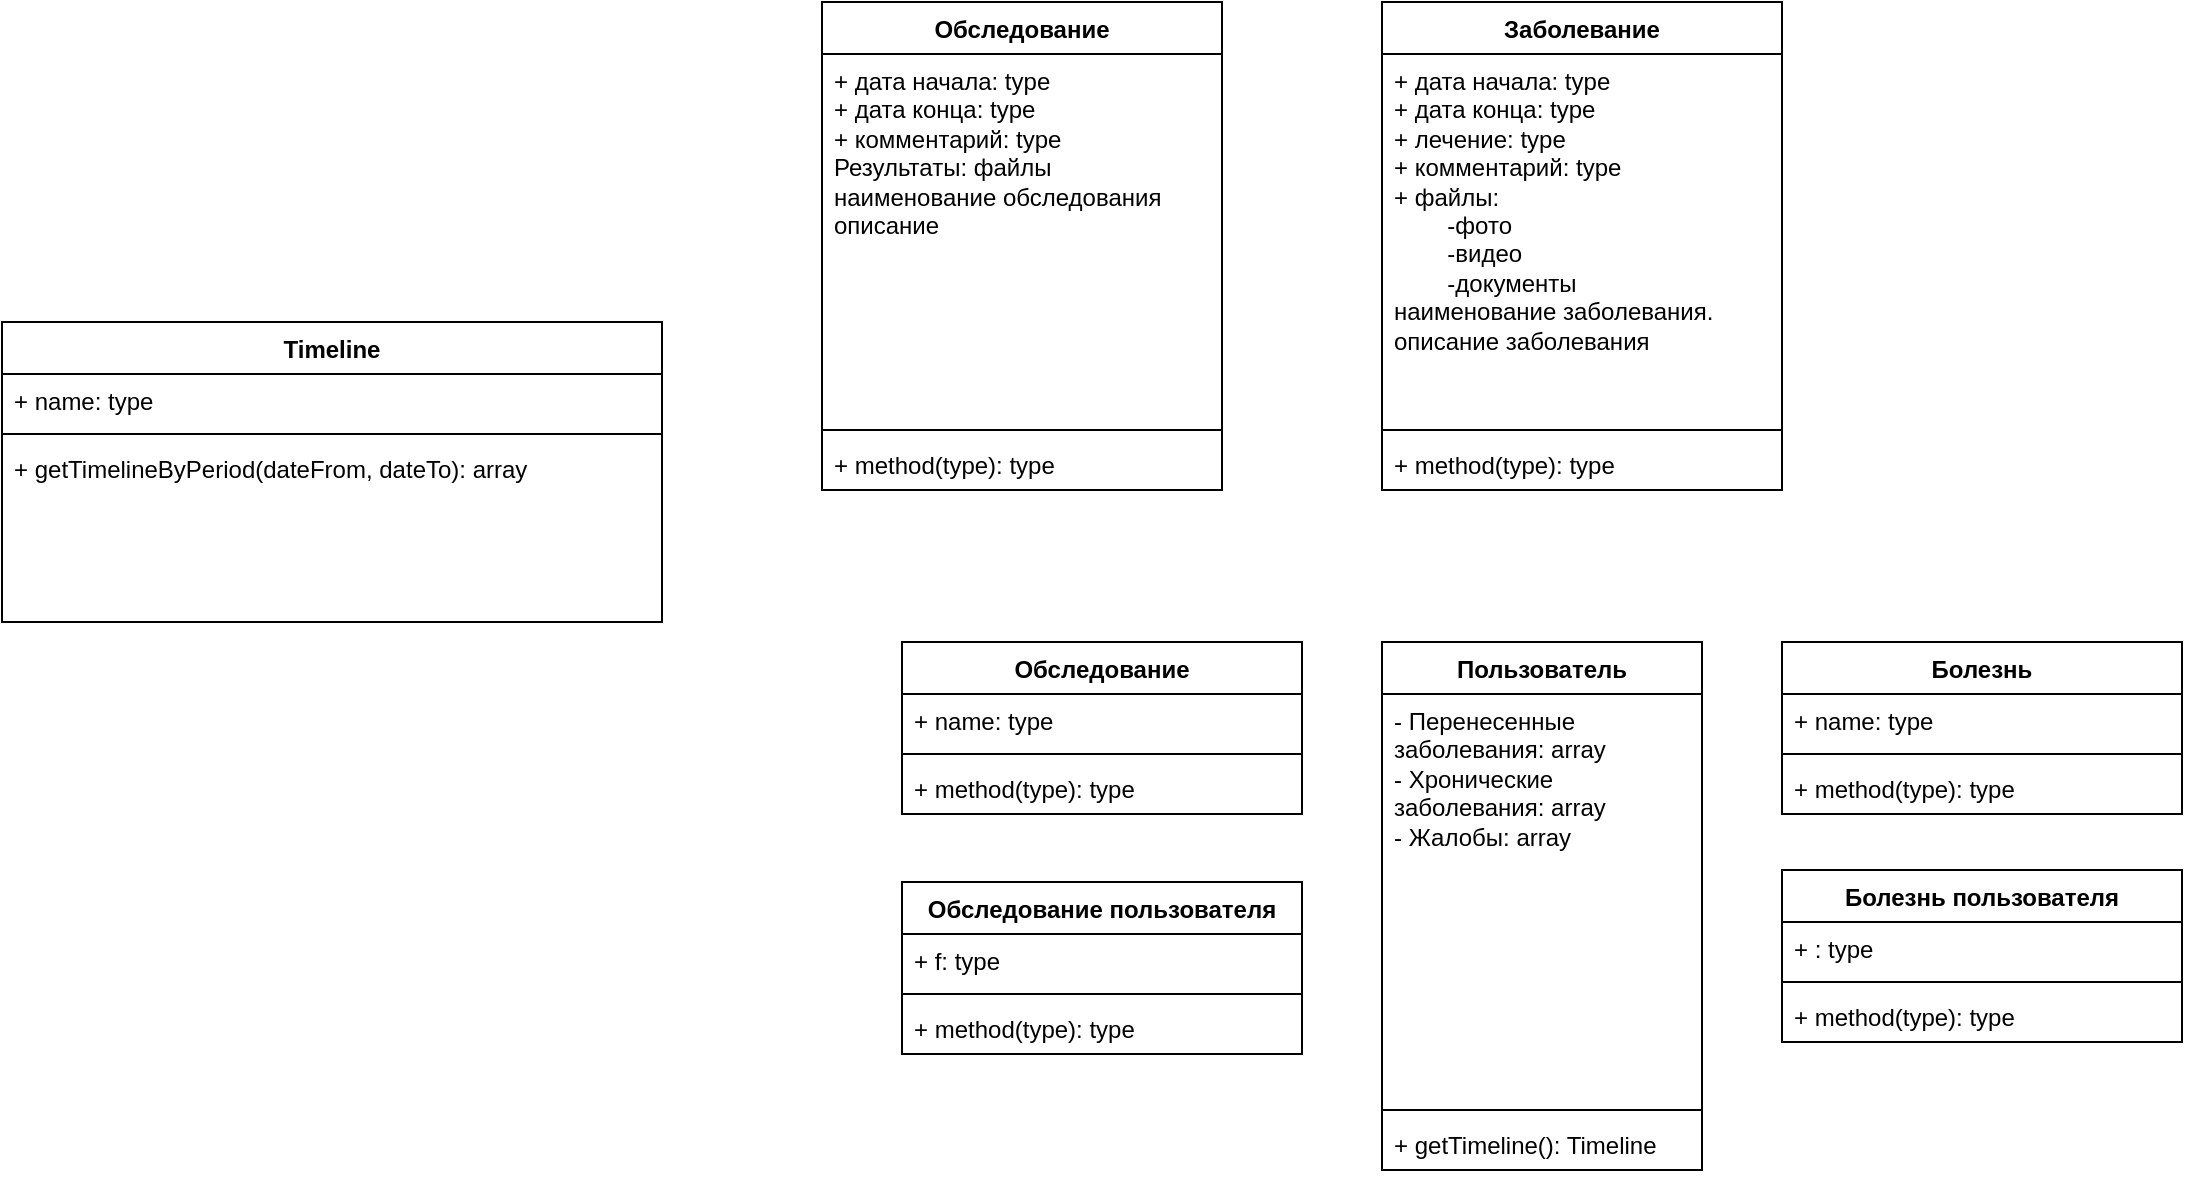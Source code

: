 <mxfile version="24.7.17">
  <diagram name="Страница — 1" id="gCf4T2A727R1GqW6-NLK">
    <mxGraphModel dx="2261" dy="2005" grid="1" gridSize="10" guides="1" tooltips="1" connect="1" arrows="1" fold="1" page="1" pageScale="1" pageWidth="827" pageHeight="1169" math="0" shadow="0">
      <root>
        <mxCell id="0" />
        <mxCell id="1" parent="0" />
        <mxCell id="ZnlN2ysBgOFyKLGvY9hp-13" value="Болезнь" style="swimlane;fontStyle=1;align=center;verticalAlign=top;childLayout=stackLayout;horizontal=1;startSize=26;horizontalStack=0;resizeParent=1;resizeParentMax=0;resizeLast=0;collapsible=1;marginBottom=0;whiteSpace=wrap;html=1;" parent="1" vertex="1">
          <mxGeometry x="560" y="200" width="200" height="86" as="geometry" />
        </mxCell>
        <mxCell id="ZnlN2ysBgOFyKLGvY9hp-14" value="+ name: type" style="text;strokeColor=none;fillColor=none;align=left;verticalAlign=top;spacingLeft=4;spacingRight=4;overflow=hidden;rotatable=0;points=[[0,0.5],[1,0.5]];portConstraint=eastwest;whiteSpace=wrap;html=1;" parent="ZnlN2ysBgOFyKLGvY9hp-13" vertex="1">
          <mxGeometry y="26" width="200" height="26" as="geometry" />
        </mxCell>
        <mxCell id="ZnlN2ysBgOFyKLGvY9hp-15" value="" style="line;strokeWidth=1;fillColor=none;align=left;verticalAlign=middle;spacingTop=-1;spacingLeft=3;spacingRight=3;rotatable=0;labelPosition=right;points=[];portConstraint=eastwest;strokeColor=inherit;" parent="ZnlN2ysBgOFyKLGvY9hp-13" vertex="1">
          <mxGeometry y="52" width="200" height="8" as="geometry" />
        </mxCell>
        <mxCell id="ZnlN2ysBgOFyKLGvY9hp-16" value="+ method(type): type" style="text;strokeColor=none;fillColor=none;align=left;verticalAlign=top;spacingLeft=4;spacingRight=4;overflow=hidden;rotatable=0;points=[[0,0.5],[1,0.5]];portConstraint=eastwest;whiteSpace=wrap;html=1;" parent="ZnlN2ysBgOFyKLGvY9hp-13" vertex="1">
          <mxGeometry y="60" width="200" height="26" as="geometry" />
        </mxCell>
        <mxCell id="ZnlN2ysBgOFyKLGvY9hp-17" value="Пользователь" style="swimlane;fontStyle=1;align=center;verticalAlign=top;childLayout=stackLayout;horizontal=1;startSize=26;horizontalStack=0;resizeParent=1;resizeParentMax=0;resizeLast=0;collapsible=1;marginBottom=0;whiteSpace=wrap;html=1;" parent="1" vertex="1">
          <mxGeometry x="360" y="200" width="160" height="264" as="geometry" />
        </mxCell>
        <mxCell id="ZnlN2ysBgOFyKLGvY9hp-18" value="- Перенесенные заболевания: array&lt;div&gt;- Хронические заболевания: array&lt;br&gt;&lt;/div&gt;&lt;div&gt;- Жалобы: array&lt;br&gt;&lt;/div&gt;" style="text;strokeColor=none;fillColor=none;align=left;verticalAlign=top;spacingLeft=4;spacingRight=4;overflow=hidden;rotatable=0;points=[[0,0.5],[1,0.5]];portConstraint=eastwest;whiteSpace=wrap;html=1;" parent="ZnlN2ysBgOFyKLGvY9hp-17" vertex="1">
          <mxGeometry y="26" width="160" height="204" as="geometry" />
        </mxCell>
        <mxCell id="ZnlN2ysBgOFyKLGvY9hp-19" value="" style="line;strokeWidth=1;fillColor=none;align=left;verticalAlign=middle;spacingTop=-1;spacingLeft=3;spacingRight=3;rotatable=0;labelPosition=right;points=[];portConstraint=eastwest;strokeColor=inherit;" parent="ZnlN2ysBgOFyKLGvY9hp-17" vertex="1">
          <mxGeometry y="230" width="160" height="8" as="geometry" />
        </mxCell>
        <mxCell id="ZnlN2ysBgOFyKLGvY9hp-20" value="+ getTimeline(): Timeline" style="text;strokeColor=none;fillColor=none;align=left;verticalAlign=top;spacingLeft=4;spacingRight=4;overflow=hidden;rotatable=0;points=[[0,0.5],[1,0.5]];portConstraint=eastwest;whiteSpace=wrap;html=1;" parent="ZnlN2ysBgOFyKLGvY9hp-17" vertex="1">
          <mxGeometry y="238" width="160" height="26" as="geometry" />
        </mxCell>
        <mxCell id="ZnlN2ysBgOFyKLGvY9hp-21" value="Обследование" style="swimlane;fontStyle=1;align=center;verticalAlign=top;childLayout=stackLayout;horizontal=1;startSize=26;horizontalStack=0;resizeParent=1;resizeParentMax=0;resizeLast=0;collapsible=1;marginBottom=0;whiteSpace=wrap;html=1;" parent="1" vertex="1">
          <mxGeometry x="120" y="200" width="200" height="86" as="geometry" />
        </mxCell>
        <mxCell id="ZnlN2ysBgOFyKLGvY9hp-22" value="+ name: type" style="text;strokeColor=none;fillColor=none;align=left;verticalAlign=top;spacingLeft=4;spacingRight=4;overflow=hidden;rotatable=0;points=[[0,0.5],[1,0.5]];portConstraint=eastwest;whiteSpace=wrap;html=1;" parent="ZnlN2ysBgOFyKLGvY9hp-21" vertex="1">
          <mxGeometry y="26" width="200" height="26" as="geometry" />
        </mxCell>
        <mxCell id="ZnlN2ysBgOFyKLGvY9hp-23" value="" style="line;strokeWidth=1;fillColor=none;align=left;verticalAlign=middle;spacingTop=-1;spacingLeft=3;spacingRight=3;rotatable=0;labelPosition=right;points=[];portConstraint=eastwest;strokeColor=inherit;" parent="ZnlN2ysBgOFyKLGvY9hp-21" vertex="1">
          <mxGeometry y="52" width="200" height="8" as="geometry" />
        </mxCell>
        <mxCell id="ZnlN2ysBgOFyKLGvY9hp-24" value="+ method(type): type" style="text;strokeColor=none;fillColor=none;align=left;verticalAlign=top;spacingLeft=4;spacingRight=4;overflow=hidden;rotatable=0;points=[[0,0.5],[1,0.5]];portConstraint=eastwest;whiteSpace=wrap;html=1;" parent="ZnlN2ysBgOFyKLGvY9hp-21" vertex="1">
          <mxGeometry y="60" width="200" height="26" as="geometry" />
        </mxCell>
        <mxCell id="ZnlN2ysBgOFyKLGvY9hp-25" value="Timeline" style="swimlane;fontStyle=1;align=center;verticalAlign=top;childLayout=stackLayout;horizontal=1;startSize=26;horizontalStack=0;resizeParent=1;resizeParentMax=0;resizeLast=0;collapsible=1;marginBottom=0;whiteSpace=wrap;html=1;" parent="1" vertex="1">
          <mxGeometry x="-330" y="40" width="330" height="150" as="geometry" />
        </mxCell>
        <mxCell id="ZnlN2ysBgOFyKLGvY9hp-26" value="+ name: type" style="text;strokeColor=none;fillColor=none;align=left;verticalAlign=top;spacingLeft=4;spacingRight=4;overflow=hidden;rotatable=0;points=[[0,0.5],[1,0.5]];portConstraint=eastwest;whiteSpace=wrap;html=1;" parent="ZnlN2ysBgOFyKLGvY9hp-25" vertex="1">
          <mxGeometry y="26" width="330" height="26" as="geometry" />
        </mxCell>
        <mxCell id="ZnlN2ysBgOFyKLGvY9hp-27" value="" style="line;strokeWidth=1;fillColor=none;align=left;verticalAlign=middle;spacingTop=-1;spacingLeft=3;spacingRight=3;rotatable=0;labelPosition=right;points=[];portConstraint=eastwest;strokeColor=inherit;" parent="ZnlN2ysBgOFyKLGvY9hp-25" vertex="1">
          <mxGeometry y="52" width="330" height="8" as="geometry" />
        </mxCell>
        <mxCell id="ZnlN2ysBgOFyKLGvY9hp-28" value="+ getTimelineByPeriod(dateFrom, dateTo): array" style="text;strokeColor=none;fillColor=none;align=left;verticalAlign=top;spacingLeft=4;spacingRight=4;overflow=hidden;rotatable=0;points=[[0,0.5],[1,0.5]];portConstraint=eastwest;whiteSpace=wrap;html=1;" parent="ZnlN2ysBgOFyKLGvY9hp-25" vertex="1">
          <mxGeometry y="60" width="330" height="90" as="geometry" />
        </mxCell>
        <mxCell id="ZnlN2ysBgOFyKLGvY9hp-29" value="Болезнь пользователя" style="swimlane;fontStyle=1;align=center;verticalAlign=top;childLayout=stackLayout;horizontal=1;startSize=26;horizontalStack=0;resizeParent=1;resizeParentMax=0;resizeLast=0;collapsible=1;marginBottom=0;whiteSpace=wrap;html=1;" parent="1" vertex="1">
          <mxGeometry x="560" y="314" width="200" height="86" as="geometry" />
        </mxCell>
        <mxCell id="ZnlN2ysBgOFyKLGvY9hp-30" value="+ : type" style="text;strokeColor=none;fillColor=none;align=left;verticalAlign=top;spacingLeft=4;spacingRight=4;overflow=hidden;rotatable=0;points=[[0,0.5],[1,0.5]];portConstraint=eastwest;whiteSpace=wrap;html=1;" parent="ZnlN2ysBgOFyKLGvY9hp-29" vertex="1">
          <mxGeometry y="26" width="200" height="26" as="geometry" />
        </mxCell>
        <mxCell id="ZnlN2ysBgOFyKLGvY9hp-31" value="" style="line;strokeWidth=1;fillColor=none;align=left;verticalAlign=middle;spacingTop=-1;spacingLeft=3;spacingRight=3;rotatable=0;labelPosition=right;points=[];portConstraint=eastwest;strokeColor=inherit;" parent="ZnlN2ysBgOFyKLGvY9hp-29" vertex="1">
          <mxGeometry y="52" width="200" height="8" as="geometry" />
        </mxCell>
        <mxCell id="ZnlN2ysBgOFyKLGvY9hp-32" value="+ method(type): type" style="text;strokeColor=none;fillColor=none;align=left;verticalAlign=top;spacingLeft=4;spacingRight=4;overflow=hidden;rotatable=0;points=[[0,0.5],[1,0.5]];portConstraint=eastwest;whiteSpace=wrap;html=1;" parent="ZnlN2ysBgOFyKLGvY9hp-29" vertex="1">
          <mxGeometry y="60" width="200" height="26" as="geometry" />
        </mxCell>
        <mxCell id="ZnlN2ysBgOFyKLGvY9hp-33" value="Обследование пользователя" style="swimlane;fontStyle=1;align=center;verticalAlign=top;childLayout=stackLayout;horizontal=1;startSize=26;horizontalStack=0;resizeParent=1;resizeParentMax=0;resizeLast=0;collapsible=1;marginBottom=0;whiteSpace=wrap;html=1;" parent="1" vertex="1">
          <mxGeometry x="120" y="320" width="200" height="86" as="geometry" />
        </mxCell>
        <mxCell id="ZnlN2ysBgOFyKLGvY9hp-34" value="+ f: type" style="text;strokeColor=none;fillColor=none;align=left;verticalAlign=top;spacingLeft=4;spacingRight=4;overflow=hidden;rotatable=0;points=[[0,0.5],[1,0.5]];portConstraint=eastwest;whiteSpace=wrap;html=1;" parent="ZnlN2ysBgOFyKLGvY9hp-33" vertex="1">
          <mxGeometry y="26" width="200" height="26" as="geometry" />
        </mxCell>
        <mxCell id="ZnlN2ysBgOFyKLGvY9hp-35" value="" style="line;strokeWidth=1;fillColor=none;align=left;verticalAlign=middle;spacingTop=-1;spacingLeft=3;spacingRight=3;rotatable=0;labelPosition=right;points=[];portConstraint=eastwest;strokeColor=inherit;" parent="ZnlN2ysBgOFyKLGvY9hp-33" vertex="1">
          <mxGeometry y="52" width="200" height="8" as="geometry" />
        </mxCell>
        <mxCell id="ZnlN2ysBgOFyKLGvY9hp-36" value="+ method(type): type" style="text;strokeColor=none;fillColor=none;align=left;verticalAlign=top;spacingLeft=4;spacingRight=4;overflow=hidden;rotatable=0;points=[[0,0.5],[1,0.5]];portConstraint=eastwest;whiteSpace=wrap;html=1;" parent="ZnlN2ysBgOFyKLGvY9hp-33" vertex="1">
          <mxGeometry y="60" width="200" height="26" as="geometry" />
        </mxCell>
        <mxCell id="ZnlN2ysBgOFyKLGvY9hp-37" value="Заболевание" style="swimlane;fontStyle=1;align=center;verticalAlign=top;childLayout=stackLayout;horizontal=1;startSize=26;horizontalStack=0;resizeParent=1;resizeParentMax=0;resizeLast=0;collapsible=1;marginBottom=0;whiteSpace=wrap;html=1;" parent="1" vertex="1">
          <mxGeometry x="360" y="-120" width="200" height="244" as="geometry" />
        </mxCell>
        <mxCell id="ZnlN2ysBgOFyKLGvY9hp-38" value="&lt;div&gt;+ дата начала: type&lt;br&gt;&lt;/div&gt;&lt;div&gt;+ дата конца: type&lt;br&gt;&lt;/div&gt;&lt;div&gt;+ лечение: type&lt;br&gt;&lt;/div&gt;&lt;div&gt;+ комментарий: type&lt;br&gt;&lt;/div&gt;&lt;div&gt;+ файлы:&lt;/div&gt;&lt;div&gt;&lt;span style=&quot;white-space: pre;&quot;&gt;&#x9;&lt;/span&gt;-фото&amp;nbsp;&lt;br&gt;&lt;/div&gt;&lt;div&gt;&lt;span style=&quot;white-space: pre;&quot;&gt;&#x9;&lt;/span&gt;-видео&lt;br&gt;&lt;/div&gt;&lt;div&gt;&lt;span style=&quot;white-space: pre;&quot;&gt;&#x9;&lt;/span&gt;-документы&lt;br&gt;&lt;/div&gt;&lt;div&gt;наименование заболевания.&lt;/div&gt;&lt;div&gt;описание заболевания&lt;/div&gt;" style="text;strokeColor=none;fillColor=none;align=left;verticalAlign=top;spacingLeft=4;spacingRight=4;overflow=hidden;rotatable=0;points=[[0,0.5],[1,0.5]];portConstraint=eastwest;whiteSpace=wrap;html=1;" parent="ZnlN2ysBgOFyKLGvY9hp-37" vertex="1">
          <mxGeometry y="26" width="200" height="184" as="geometry" />
        </mxCell>
        <mxCell id="ZnlN2ysBgOFyKLGvY9hp-39" value="" style="line;strokeWidth=1;fillColor=none;align=left;verticalAlign=middle;spacingTop=-1;spacingLeft=3;spacingRight=3;rotatable=0;labelPosition=right;points=[];portConstraint=eastwest;strokeColor=inherit;" parent="ZnlN2ysBgOFyKLGvY9hp-37" vertex="1">
          <mxGeometry y="210" width="200" height="8" as="geometry" />
        </mxCell>
        <mxCell id="ZnlN2ysBgOFyKLGvY9hp-40" value="+ method(type): type" style="text;strokeColor=none;fillColor=none;align=left;verticalAlign=top;spacingLeft=4;spacingRight=4;overflow=hidden;rotatable=0;points=[[0,0.5],[1,0.5]];portConstraint=eastwest;whiteSpace=wrap;html=1;" parent="ZnlN2ysBgOFyKLGvY9hp-37" vertex="1">
          <mxGeometry y="218" width="200" height="26" as="geometry" />
        </mxCell>
        <mxCell id="ZnlN2ysBgOFyKLGvY9hp-41" value="Обследование" style="swimlane;fontStyle=1;align=center;verticalAlign=top;childLayout=stackLayout;horizontal=1;startSize=26;horizontalStack=0;resizeParent=1;resizeParentMax=0;resizeLast=0;collapsible=1;marginBottom=0;whiteSpace=wrap;html=1;" parent="1" vertex="1">
          <mxGeometry x="80" y="-120" width="200" height="244" as="geometry" />
        </mxCell>
        <mxCell id="ZnlN2ysBgOFyKLGvY9hp-42" value="&lt;div&gt;+ дата начала: type&lt;br&gt;&lt;/div&gt;&lt;div&gt;+ дата конца: type&lt;/div&gt;&lt;div&gt;+ комментарий: type&lt;/div&gt;&lt;div&gt;Результаты: файлы&lt;/div&gt;&lt;div&gt;наименование обследования&lt;/div&gt;&lt;div&gt;описание&lt;/div&gt;" style="text;strokeColor=none;fillColor=none;align=left;verticalAlign=top;spacingLeft=4;spacingRight=4;overflow=hidden;rotatable=0;points=[[0,0.5],[1,0.5]];portConstraint=eastwest;whiteSpace=wrap;html=1;" parent="ZnlN2ysBgOFyKLGvY9hp-41" vertex="1">
          <mxGeometry y="26" width="200" height="184" as="geometry" />
        </mxCell>
        <mxCell id="ZnlN2ysBgOFyKLGvY9hp-43" value="" style="line;strokeWidth=1;fillColor=none;align=left;verticalAlign=middle;spacingTop=-1;spacingLeft=3;spacingRight=3;rotatable=0;labelPosition=right;points=[];portConstraint=eastwest;strokeColor=inherit;" parent="ZnlN2ysBgOFyKLGvY9hp-41" vertex="1">
          <mxGeometry y="210" width="200" height="8" as="geometry" />
        </mxCell>
        <mxCell id="ZnlN2ysBgOFyKLGvY9hp-44" value="+ method(type): type" style="text;strokeColor=none;fillColor=none;align=left;verticalAlign=top;spacingLeft=4;spacingRight=4;overflow=hidden;rotatable=0;points=[[0,0.5],[1,0.5]];portConstraint=eastwest;whiteSpace=wrap;html=1;" parent="ZnlN2ysBgOFyKLGvY9hp-41" vertex="1">
          <mxGeometry y="218" width="200" height="26" as="geometry" />
        </mxCell>
      </root>
    </mxGraphModel>
  </diagram>
</mxfile>
